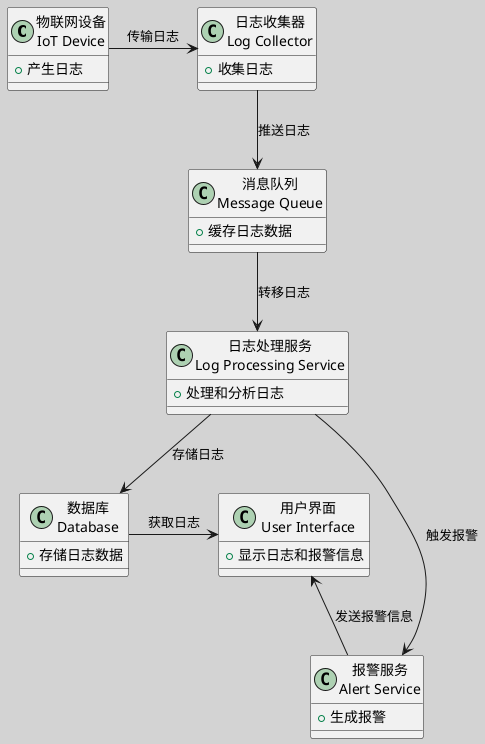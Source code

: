 @startuml
skinparam backgroundColor #D3D3D3

skinparam rectangle {
    BackgroundColor PaleGreen
    BorderColor DarkSlateGray
}

class "物联网设备\nIoT Device" as IoTDevice {
    +产生日志
}

class "日志收集器\nLog Collector" as LogCollector {
    +收集日志
}

class "消息队列\nMessage Queue" as MessageQueue {
    +缓存日志数据
}

class "日志处理服务\nLog Processing Service" as LogProcessing {
    +处理和分析日志
}

class "数据库\nDatabase" as Database {
    +存储日志数据
}

class "报警服务\nAlert Service" as AlertService {
    +生成报警
}

class "用户界面\nUser Interface" as UserInterface {
    +显示日志和报警信息
}

IoTDevice -right-> LogCollector : 传输日志
LogCollector -down-> MessageQueue : 推送日志
MessageQueue -down-> LogProcessing : 转移日志
LogProcessing -down-> Database : 存储日志
LogProcessing -down-> AlertService : 触发报警
Database -right-> UserInterface : 获取日志
AlertService -up-> UserInterface : 发送报警信息
@enduml

